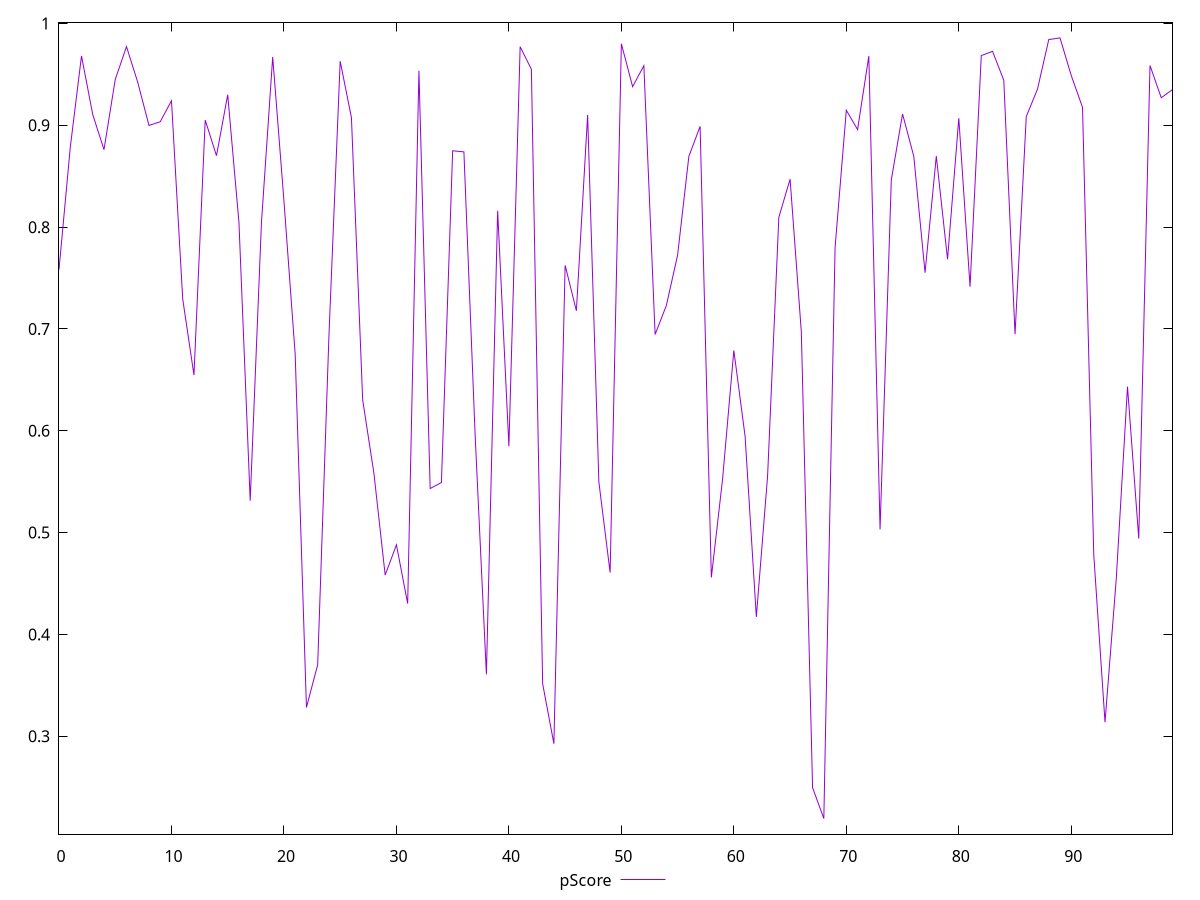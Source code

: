 reset

$pScore <<EOF
0 0.7583607210152427
1 0.8781431182376918
2 0.9682351173679338
3 0.9106658553196728
4 0.8761195592959714
5 0.9450188457766269
6 0.9774133797491595
7 0.9423297586816296
8 0.8999158807655361
9 0.9035585125129777
10 0.9241932679519549
11 0.7294349077659006
12 0.6546775508800213
13 0.9051752628046901
14 0.8702194797535514
15 0.9300703337752815
16 0.8044271563169311
17 0.5313856725496076
18 0.8045227886791603
19 0.9671613647968136
20 0.8257702334920394
21 0.6748477368422361
22 0.32821227147014675
23 0.37025989488033334
24 0.6932634443126349
25 0.9630435520752176
26 0.9075999787058333
27 0.6302746686993068
28 0.558070853136066
29 0.45827611850557337
30 0.4879658765740207
31 0.4302852926114509
32 0.9536224894855003
33 0.5432734993129487
34 0.5491566632162637
35 0.8750464513159295
36 0.8739455873118698
37 0.5950686630075105
38 0.36072149954396376
39 0.8161202835590302
40 0.5848057184863218
41 0.9772775258424493
42 0.955074367618466
43 0.3515403235352059
44 0.2925858574902601
45 0.7625289005189033
46 0.7178727740752606
47 0.9102095683468772
48 0.5495858045349873
49 0.46071048010015403
50 0.9801389685385298
51 0.9379998239056054
52 0.958608157311319
53 0.6946581842639565
54 0.7230674284003216
55 0.7725636764228422
56 0.8694471997758934
57 0.8990586817180916
58 0.4559456976943936
59 0.5527698977559137
60 0.6788764833181211
61 0.5946422484667147
62 0.41720929236456245
63 0.5554407647708466
64 0.8096966882581327
65 0.8471908402353872
66 0.6970708849735225
67 0.24949737043340448
68 0.21913368663471666
69 0.7799266092732836
70 0.9148265545348908
71 0.8958696002625752
72 0.9680162619850896
73 0.503172800339182
74 0.8465633842507343
75 0.9111668759218815
76 0.8695159625307274
77 0.7552877729029419
78 0.8697764178122642
79 0.7684534075497955
80 0.9070396281272977
81 0.7415060223196003
82 0.9685601345008885
83 0.9727334720576333
84 0.9443448768608367
85 0.6949087363139841
86 0.9086466741219612
87 0.9357403218311329
88 0.9842674546398209
89 0.9859087356930933
90 0.9489006215647682
91 0.9176860156113429
92 0.47812733082075515
93 0.31370239098153796
94 0.45451118731625606
95 0.6433718182095796
96 0.494100583911823
97 0.9587722128225661
98 0.9271548806833199
99 0.9351721198462686
EOF

set key outside below
set xrange [0:99]
set yrange [0.20379818565354912:1.0012442366742609]
set trange [0.20379818565354912:1.0012442366742609]
set terminal svg size 640, 500 enhanced background rgb 'white'
set output "report_00013_2021-02-09T12-04-24.940Z/mainthread-work-breakdown/samples/pages+cached+noadtech/pScore/values.svg"

plot $pScore title "pScore" with line

reset

